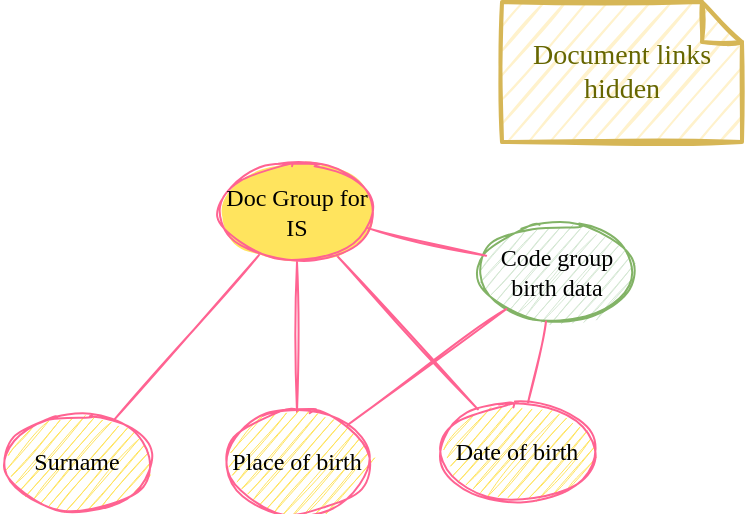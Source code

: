 <mxfile version="13.6.2" type="device"><diagram name="Page-1" id="42789a77-a242-8287-6e28-9cd8cfd52e62"><mxGraphModel dx="932" dy="666" grid="1" gridSize="10" guides="1" tooltips="1" connect="1" arrows="1" fold="1" page="1" pageScale="1" pageWidth="1100" pageHeight="850" math="0" shadow="0"><root><mxCell id="0"/><mxCell id="1" parent="0"/><mxCell id="1ea317790d2ca983-22" value="" style="edgeStyle=none;rounded=1;html=1;labelBackgroundColor=none;startArrow=none;startFill=0;startSize=5;endArrow=none;endFill=0;endSize=5;jettySize=auto;orthogonalLoop=1;strokeWidth=1;fontFamily=Comic Sans MS;fontSize=12;sketch=1;shadow=0;strokeColor=#FF6392;" parent="1" source="NvuCMdMbBBOmoYXRhfyn-1" target="prq3hRFHYhEuVS61uPiG-2" edge="1"><mxGeometry relative="1" as="geometry"><mxPoint x="491.507" y="364.206" as="sourcePoint"/></mxGeometry></mxCell><mxCell id="NvuCMdMbBBOmoYXRhfyn-1" value="Doc Group for IS" style="ellipse;whiteSpace=wrap;html=1;rounded=0;shadow=0;comic=0;labelBackgroundColor=none;strokeWidth=1;fontFamily=Comic Sans MS;fontSize=12;align=center;fillColor=#FFE45E;sketch=1;fillStyle=solid;strokeColor=#FF6392;" parent="1" vertex="1"><mxGeometry x="350" y="250" width="75" height="50" as="geometry"/></mxCell><mxCell id="ACYJ0EaWshm9Af10iNYx-6" value="" style="edgeStyle=none;rounded=0;orthogonalLoop=1;jettySize=auto;html=1;endArrow=none;endFill=0;sketch=1;strokeColor=#FF6392;" parent="1" source="NvuCMdMbBBOmoYXRhfyn-1" target="2" edge="1"><mxGeometry relative="1" as="geometry"><mxPoint x="352.456" y="399.781" as="sourcePoint"/></mxGeometry></mxCell><mxCell id="ACYJ0EaWshm9Af10iNYx-8" value="" style="edgeStyle=none;rounded=0;orthogonalLoop=1;jettySize=auto;html=1;endArrow=none;endFill=0;sketch=1;strokeColor=#FF6392;" parent="1" source="NvuCMdMbBBOmoYXRhfyn-1" target="ACYJ0EaWshm9Af10iNYx-7" edge="1"><mxGeometry relative="1" as="geometry"><mxPoint x="328.247" y="396.453" as="sourcePoint"/></mxGeometry></mxCell><mxCell id="2" value="Place of birth" style="ellipse;whiteSpace=wrap;html=1;rounded=0;shadow=0;comic=0;labelBackgroundColor=none;strokeWidth=1;fontFamily=Comic Sans MS;fontSize=12;align=center;sketch=1;fillColor=#FFE45E;strokeColor=#FF6392;" parent="1" vertex="1"><mxGeometry x="350" y="375" width="75" height="50" as="geometry"/></mxCell><mxCell id="ACYJ0EaWshm9Af10iNYx-7" value="Surname" style="ellipse;whiteSpace=wrap;html=1;rounded=0;shadow=0;comic=0;labelBackgroundColor=none;strokeWidth=1;fontFamily=Comic Sans MS;fontSize=12;align=center;sketch=1;fillColor=#FFE45E;strokeColor=#FF6392;" parent="1" vertex="1"><mxGeometry x="240" y="375" width="75" height="50" as="geometry"/></mxCell><mxCell id="prq3hRFHYhEuVS61uPiG-2" value="&lt;span&gt;Date of birth&lt;/span&gt;" style="ellipse;whiteSpace=wrap;html=1;rounded=0;shadow=0;comic=0;labelBackgroundColor=none;strokeWidth=1;fontFamily=Comic Sans MS;fontSize=12;align=center;sketch=1;fillStyle=hachure;fillColor=#FFE45E;strokeColor=#FF6392;" vertex="1" parent="1"><mxGeometry x="460" y="370" width="75" height="50" as="geometry"/></mxCell><mxCell id="prq3hRFHYhEuVS61uPiG-3" value="Code group birth data" style="ellipse;whiteSpace=wrap;html=1;rounded=0;shadow=0;comic=0;labelBackgroundColor=none;strokeWidth=1;fontFamily=Comic Sans MS;fontSize=12;align=center;sketch=1;fillColor=#d5e8d4;strokeColor=#82b366;" vertex="1" parent="1"><mxGeometry x="480" y="280" width="75" height="50" as="geometry"/></mxCell><mxCell id="prq3hRFHYhEuVS61uPiG-5" value="" style="edgeStyle=none;rounded=1;html=1;labelBackgroundColor=none;startArrow=none;startFill=0;startSize=5;endArrow=none;endFill=0;endSize=5;jettySize=auto;orthogonalLoop=1;strokeWidth=1;fontFamily=Comic Sans MS;fontSize=12;sketch=1;shadow=0;strokeColor=#FF6392;" edge="1" parent="1" source="2" target="prq3hRFHYhEuVS61uPiG-3"><mxGeometry relative="1" as="geometry"><mxPoint x="501.507" y="374.206" as="sourcePoint"/><mxPoint x="553.493" y="415.794" as="targetPoint"/></mxGeometry></mxCell><mxCell id="prq3hRFHYhEuVS61uPiG-6" value="" style="edgeStyle=none;rounded=1;html=1;labelBackgroundColor=none;startArrow=none;startFill=0;startSize=5;endArrow=none;endFill=0;endSize=5;jettySize=auto;orthogonalLoop=1;strokeWidth=1;fontFamily=Comic Sans MS;fontSize=12;sketch=1;shadow=0;strokeColor=#FF6392;" edge="1" parent="1" source="prq3hRFHYhEuVS61uPiG-2" target="prq3hRFHYhEuVS61uPiG-3"><mxGeometry relative="1" as="geometry"><mxPoint x="406.382" y="500.945" as="sourcePoint"/><mxPoint x="473.786" y="538.92" as="targetPoint"/></mxGeometry></mxCell><mxCell id="prq3hRFHYhEuVS61uPiG-7" value="" style="edgeStyle=none;rounded=1;html=1;labelBackgroundColor=none;startArrow=none;startFill=0;startSize=5;endArrow=none;endFill=0;endSize=5;jettySize=auto;orthogonalLoop=1;strokeWidth=1;fontFamily=Comic Sans MS;fontSize=12;sketch=1;shadow=0;strokeColor=#FF6392;" edge="1" parent="1" source="NvuCMdMbBBOmoYXRhfyn-1" target="prq3hRFHYhEuVS61uPiG-3"><mxGeometry relative="1" as="geometry"><mxPoint x="417.081" y="306.321" as="sourcePoint"/><mxPoint x="487.946" y="383.668" as="targetPoint"/></mxGeometry></mxCell><mxCell id="prq3hRFHYhEuVS61uPiG-8" value="Document links&lt;br&gt;hidden" style="shape=note;strokeWidth=2;fontSize=14;size=20;whiteSpace=wrap;html=1;fillColor=#fff2cc;strokeColor=#d6b656;fontColor=#666600;shadow=0;sketch=1;fontFamily=Comic Sans MS;" vertex="1" parent="1"><mxGeometry x="490" y="170" width="120" height="70" as="geometry"/></mxCell></root></mxGraphModel></diagram></mxfile>